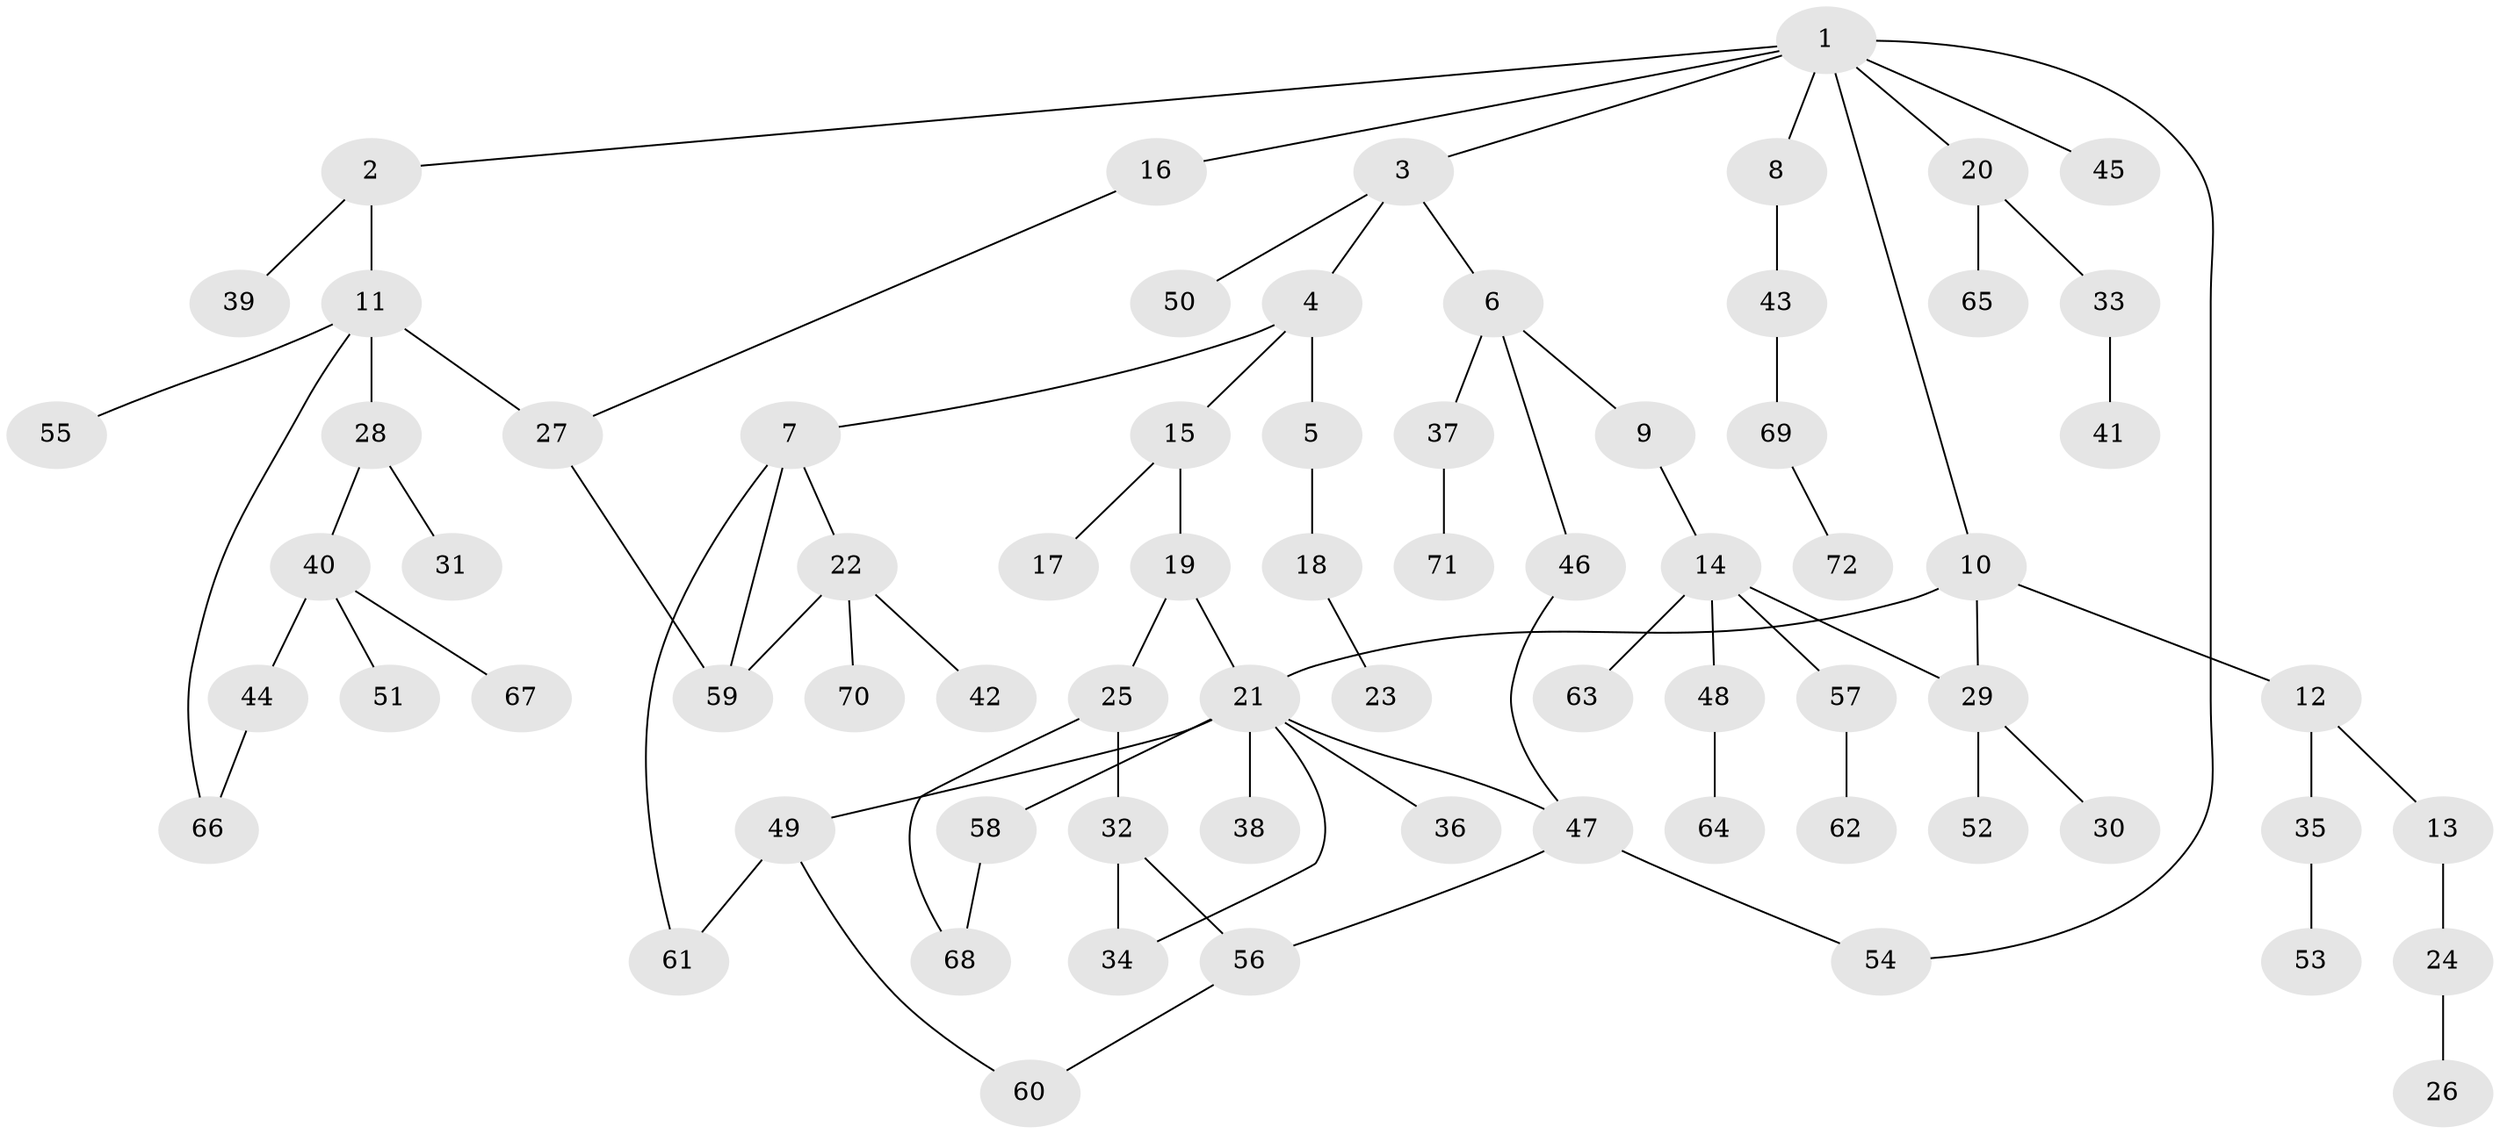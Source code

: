 // Generated by graph-tools (version 1.1) at 2025/49/03/09/25 03:49:21]
// undirected, 72 vertices, 84 edges
graph export_dot {
graph [start="1"]
  node [color=gray90,style=filled];
  1;
  2;
  3;
  4;
  5;
  6;
  7;
  8;
  9;
  10;
  11;
  12;
  13;
  14;
  15;
  16;
  17;
  18;
  19;
  20;
  21;
  22;
  23;
  24;
  25;
  26;
  27;
  28;
  29;
  30;
  31;
  32;
  33;
  34;
  35;
  36;
  37;
  38;
  39;
  40;
  41;
  42;
  43;
  44;
  45;
  46;
  47;
  48;
  49;
  50;
  51;
  52;
  53;
  54;
  55;
  56;
  57;
  58;
  59;
  60;
  61;
  62;
  63;
  64;
  65;
  66;
  67;
  68;
  69;
  70;
  71;
  72;
  1 -- 2;
  1 -- 3;
  1 -- 8;
  1 -- 10;
  1 -- 16;
  1 -- 20;
  1 -- 45;
  1 -- 54;
  2 -- 11;
  2 -- 39;
  3 -- 4;
  3 -- 6;
  3 -- 50;
  4 -- 5;
  4 -- 7;
  4 -- 15;
  5 -- 18;
  6 -- 9;
  6 -- 37;
  6 -- 46;
  7 -- 22;
  7 -- 61;
  7 -- 59;
  8 -- 43;
  9 -- 14;
  10 -- 12;
  10 -- 29;
  10 -- 21;
  11 -- 27;
  11 -- 28;
  11 -- 55;
  11 -- 66;
  12 -- 13;
  12 -- 35;
  13 -- 24;
  14 -- 29;
  14 -- 48;
  14 -- 57;
  14 -- 63;
  15 -- 17;
  15 -- 19;
  16 -- 27;
  18 -- 23;
  19 -- 21;
  19 -- 25;
  20 -- 33;
  20 -- 65;
  21 -- 34;
  21 -- 36;
  21 -- 38;
  21 -- 49;
  21 -- 58;
  21 -- 47;
  22 -- 42;
  22 -- 70;
  22 -- 59;
  24 -- 26;
  25 -- 32;
  25 -- 68;
  27 -- 59;
  28 -- 31;
  28 -- 40;
  29 -- 30;
  29 -- 52;
  32 -- 56;
  32 -- 34;
  33 -- 41;
  35 -- 53;
  37 -- 71;
  40 -- 44;
  40 -- 51;
  40 -- 67;
  43 -- 69;
  44 -- 66;
  46 -- 47;
  47 -- 56;
  47 -- 54;
  48 -- 64;
  49 -- 60;
  49 -- 61;
  56 -- 60;
  57 -- 62;
  58 -- 68;
  69 -- 72;
}
